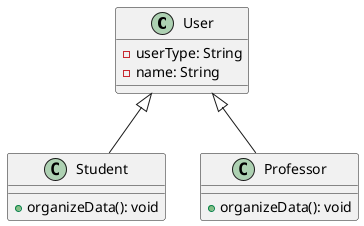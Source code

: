 @startuml
class User {
    - userType: String
    - name: String
}

class Student {
    + organizeData(): void
}

class Professor {
    + organizeData(): void
}

User <|-- Student
User <|-- Professor
@enduml
